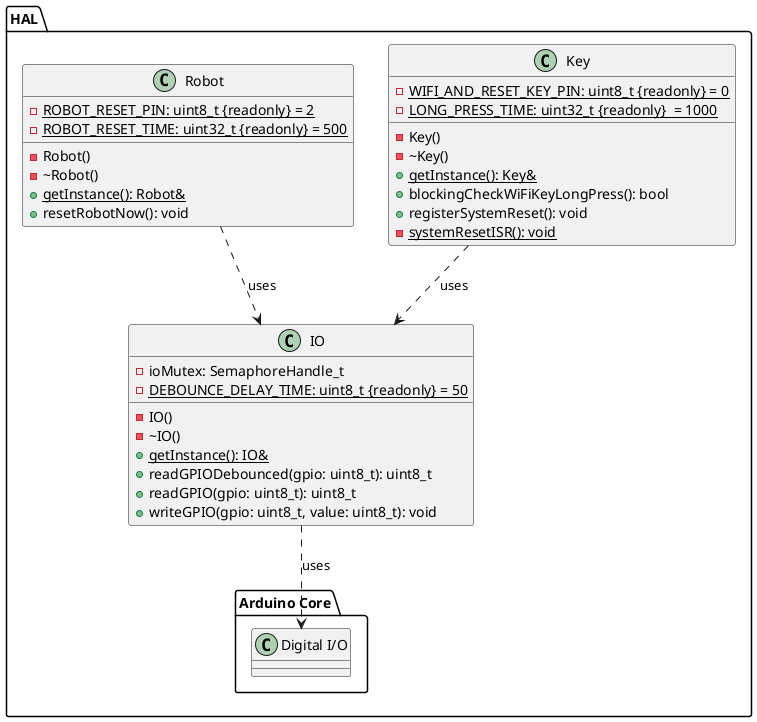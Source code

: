 @startuml
package HAL
{
    package "Arduino Core"
    {
        class "Digital I/O" as ArduinoIO
    }

    class IO
    {
        - ioMutex: SemaphoreHandle_t
        {static} - DEBOUNCE_DELAY_TIME: uint8_t {readonly} = 50
        - IO()
        - ~IO()
        + {static} getInstance(): IO&
        + readGPIODebounced(gpio: uint8_t): uint8_t
        + readGPIO(gpio: uint8_t): uint8_t
        + writeGPIO(gpio: uint8_t, value: uint8_t): void
    }
    IO  ..> ArduinoIO : uses

    class Key
    {
        {static} - WIFI_AND_RESET_KEY_PIN: uint8_t {readonly} = 0
        {static} - LONG_PRESS_TIME: uint32_t {readonly}  = 1000
        - Key()
        - ~Key()
        {static} + getInstance(): Key&
        + blockingCheckWiFiKeyLongPress(): bool
        + registerSystemReset(): void
        - {static} systemResetISR(): void
    }
    Key ..> IO : uses

    class Robot
    {
        {static} - ROBOT_RESET_PIN: uint8_t {readonly} = 2
        {static} - ROBOT_RESET_TIME: uint32_t {readonly} = 500
        - Robot()
        - ~Robot()
        {static} + getInstance(): Robot&
        + resetRobotNow(): void
    }
    Robot ..> IO : uses
}
@enduml